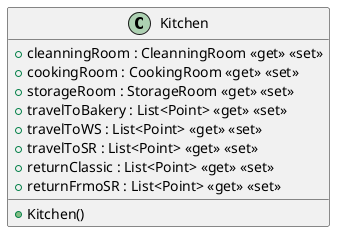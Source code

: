 @startuml
class Kitchen {
    + cleanningRoom : CleanningRoom <<get>> <<set>>
    + cookingRoom : CookingRoom <<get>> <<set>>
    + storageRoom : StorageRoom <<get>> <<set>>
    + travelToBakery : List<Point> <<get>> <<set>>
    + travelToWS : List<Point> <<get>> <<set>>
    + travelToSR : List<Point> <<get>> <<set>>
    + returnClassic : List<Point> <<get>> <<set>>
    + returnFrmoSR : List<Point> <<get>> <<set>>
    + Kitchen()
}
@enduml

